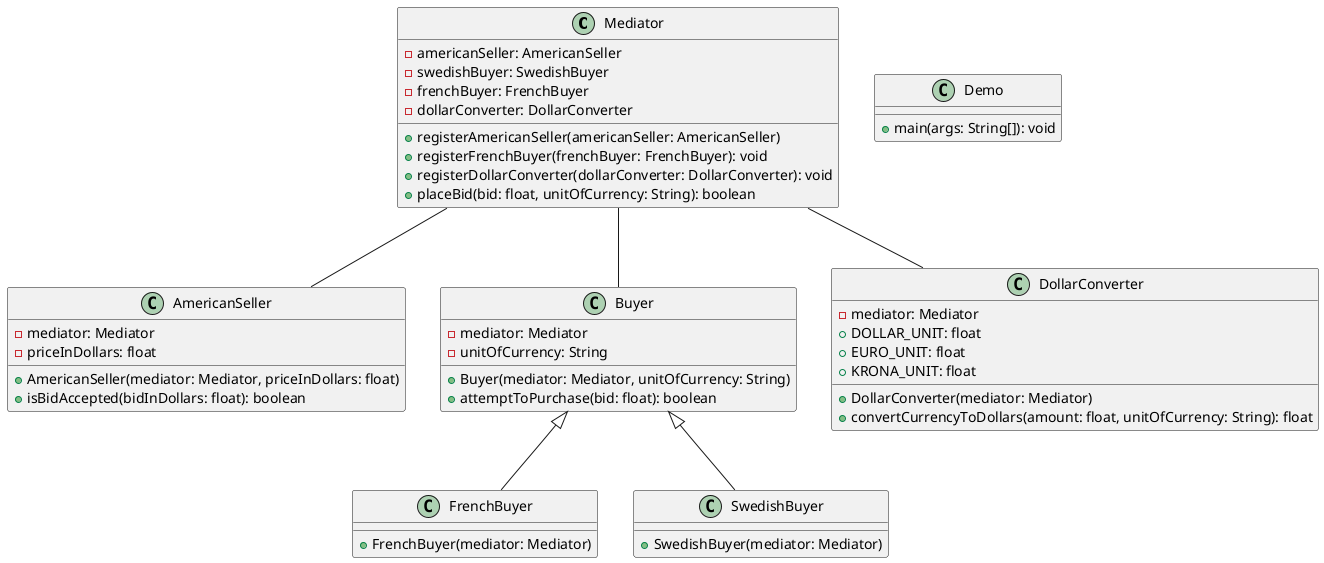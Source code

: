 @startuml

class Mediator {
    - americanSeller: AmericanSeller
    - swedishBuyer: SwedishBuyer
    - frenchBuyer: FrenchBuyer
    - dollarConverter: DollarConverter
    + registerAmericanSeller(americanSeller: AmericanSeller)
    + registerFrenchBuyer(frenchBuyer: FrenchBuyer): void
    + registerDollarConverter(dollarConverter: DollarConverter): void
    + placeBid(bid: float, unitOfCurrency: String): boolean
}

class AmericanSeller {
    - mediator: Mediator
    - priceInDollars: float
    + AmericanSeller(mediator: Mediator, priceInDollars: float)
    + isBidAccepted(bidInDollars: float): boolean
}

class Buyer {
    - mediator: Mediator
    - unitOfCurrency: String
    + Buyer(mediator: Mediator, unitOfCurrency: String)
    + attemptToPurchase(bid: float): boolean
}

class DollarConverter {
    - mediator: Mediator
    + DOLLAR_UNIT: float
    + EURO_UNIT: float
    + KRONA_UNIT: float
    + DollarConverter(mediator: Mediator)
    + convertCurrencyToDollars(amount: float, unitOfCurrency: String): float
}

class FrenchBuyer {
    + FrenchBuyer(mediator: Mediator)
}

class SwedishBuyer {
    + SwedishBuyer(mediator: Mediator)
}

class Demo {
    + main(args: String[]): void
}

Mediator -- AmericanSeller
Mediator -- Buyer
Mediator -- DollarConverter
Buyer <|-- FrenchBuyer
Buyer <|-- SwedishBuyer


@enduml
